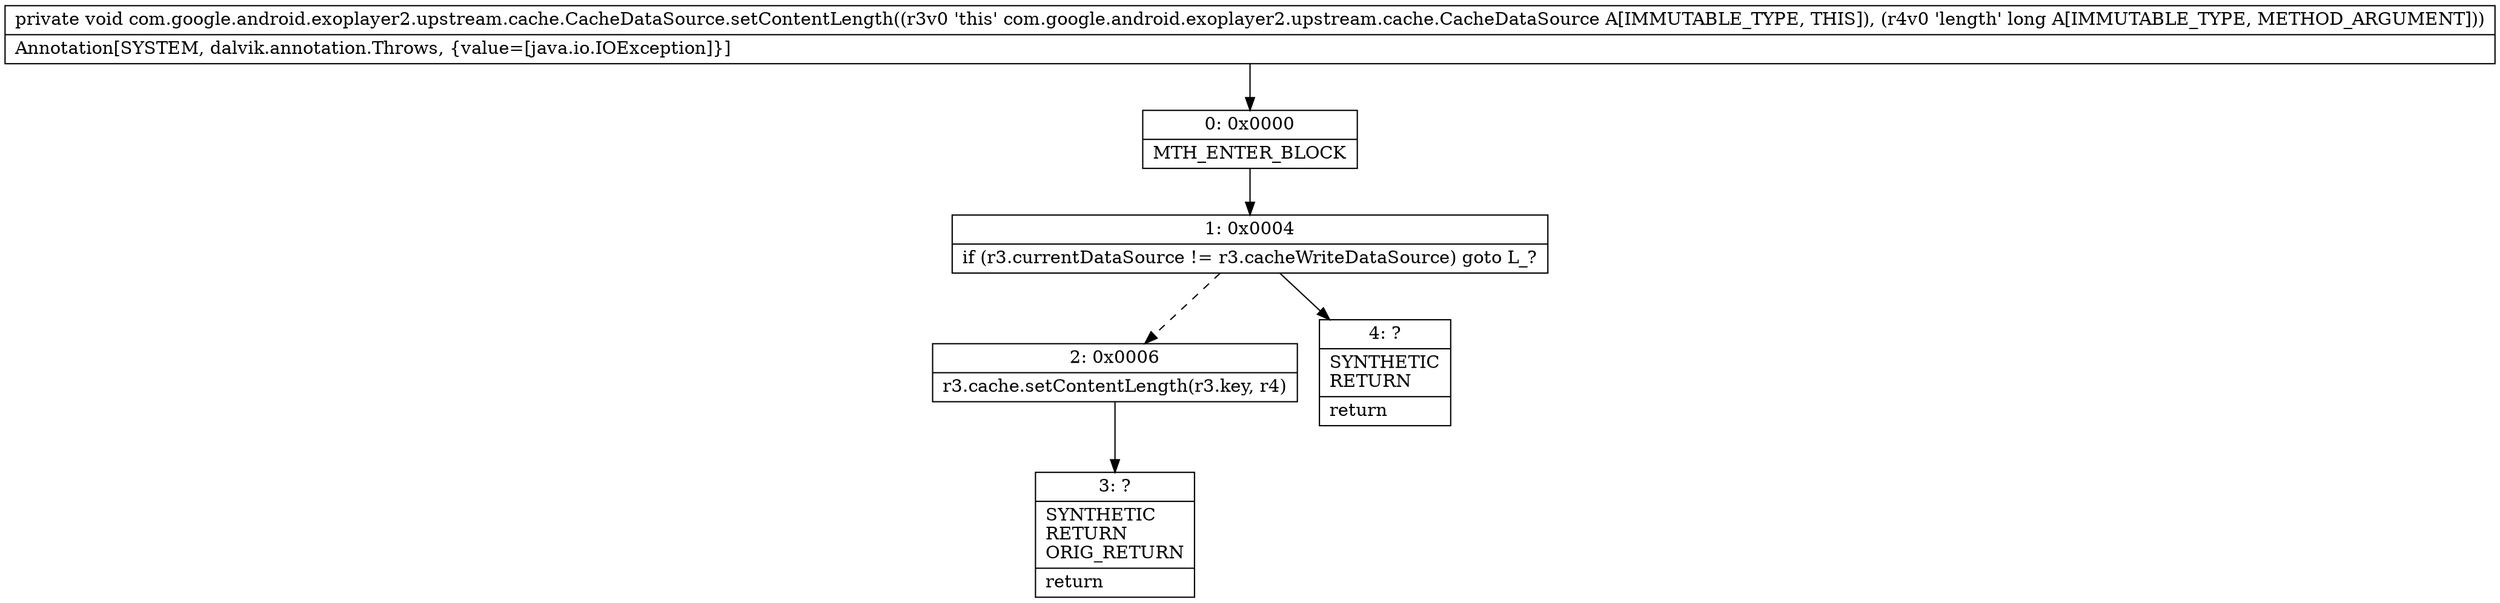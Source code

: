 digraph "CFG forcom.google.android.exoplayer2.upstream.cache.CacheDataSource.setContentLength(J)V" {
Node_0 [shape=record,label="{0\:\ 0x0000|MTH_ENTER_BLOCK\l}"];
Node_1 [shape=record,label="{1\:\ 0x0004|if (r3.currentDataSource != r3.cacheWriteDataSource) goto L_?\l}"];
Node_2 [shape=record,label="{2\:\ 0x0006|r3.cache.setContentLength(r3.key, r4)\l}"];
Node_3 [shape=record,label="{3\:\ ?|SYNTHETIC\lRETURN\lORIG_RETURN\l|return\l}"];
Node_4 [shape=record,label="{4\:\ ?|SYNTHETIC\lRETURN\l|return\l}"];
MethodNode[shape=record,label="{private void com.google.android.exoplayer2.upstream.cache.CacheDataSource.setContentLength((r3v0 'this' com.google.android.exoplayer2.upstream.cache.CacheDataSource A[IMMUTABLE_TYPE, THIS]), (r4v0 'length' long A[IMMUTABLE_TYPE, METHOD_ARGUMENT]))  | Annotation[SYSTEM, dalvik.annotation.Throws, \{value=[java.io.IOException]\}]\l}"];
MethodNode -> Node_0;
Node_0 -> Node_1;
Node_1 -> Node_2[style=dashed];
Node_1 -> Node_4;
Node_2 -> Node_3;
}

